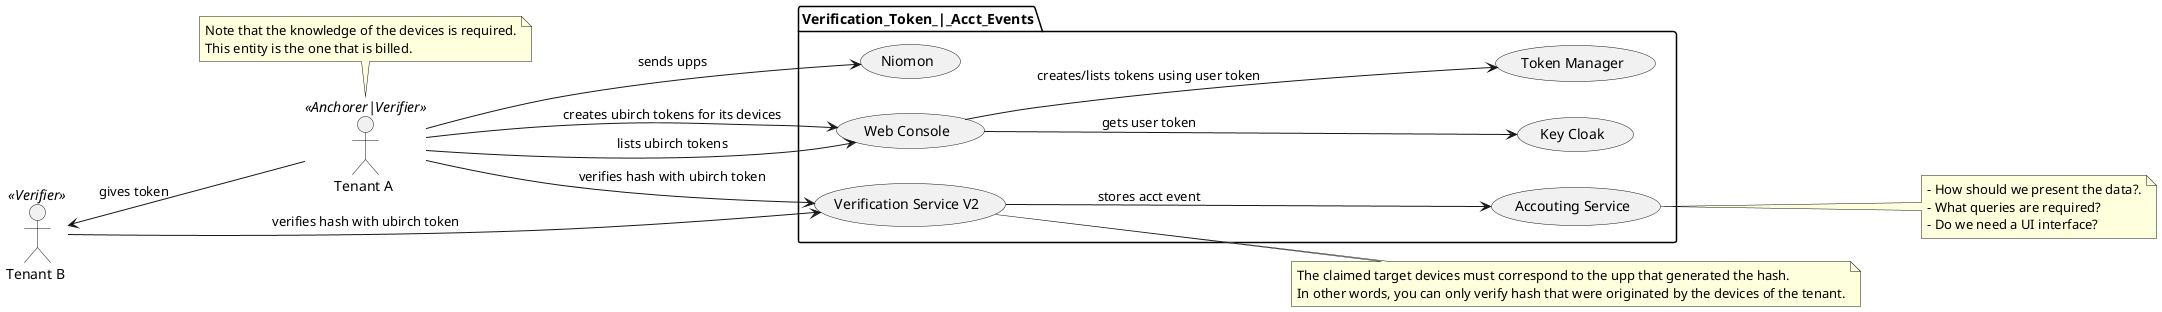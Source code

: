 @startuml
left to right direction
actor :Tenant A : as A <<Anchorer|Verifier>>
actor :Tenant B : as B <<Verifier>>

package Verification_Token_|_Acct_Events {
  usecase "Token Manager" as token_manager
  usecase "Verification Service V2" as verification_service
  usecase "Accouting Service" as acct_service
  usecase "Key Cloak" as keycloak
  usecase "Web Console" as web_console
  usecase "Niomon" as niomon
}

note right of acct_service
 - How should we present the data?.
 - What queries are required?
 - Do we need a UI interface?
end note

note top of A
 Note that the knowledge of the devices is required.
 This entity is the one that is billed.
end note

note right of verification_service
 The claimed target devices must correspond to the upp that generated the hash.
 In other words, you can only verify hash that were originated by the devices of the tenant.
end note

web_console --> keycloak: gets user token
web_console --> token_manager: creates/lists tokens using user token
verification_service --> acct_service: stores acct event

A --> web_console: creates ubirch tokens for its devices
A --> web_console: lists ubirch tokens
A --> niomon: sends upps
A --> verification_service: verifies hash with ubirch token

B --> verification_service: verifies hash with ubirch token
B <-- A: gives token


@enduml
